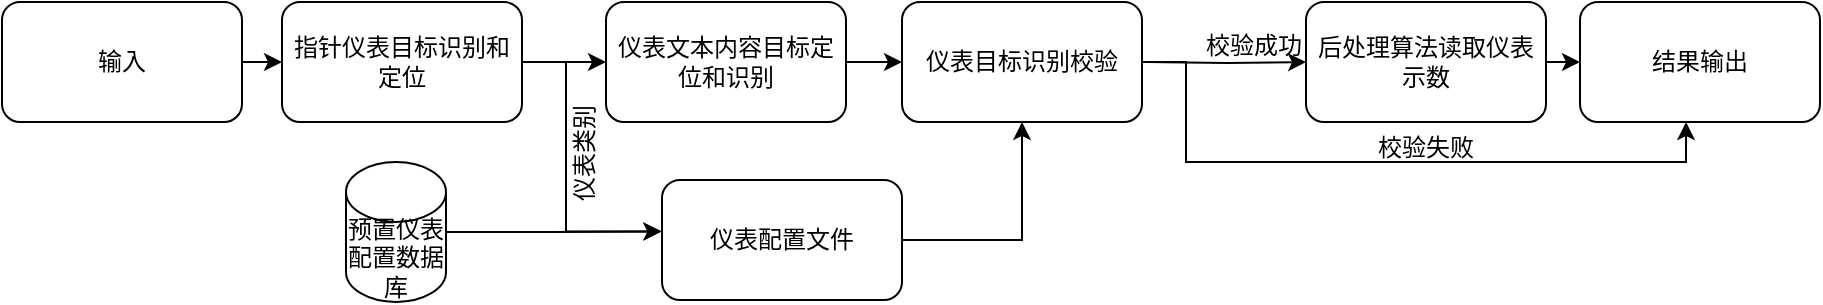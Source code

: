 <mxfile version="16.2.1" type="github">
  <diagram id="610SgD7YnVHCjaB17FsK" name="Page-1">
    <mxGraphModel dx="1221" dy="688" grid="1" gridSize="10" guides="1" tooltips="1" connect="1" arrows="1" fold="1" page="1" pageScale="1" pageWidth="1920" pageHeight="1200" math="0" shadow="0">
      <root>
        <mxCell id="0" />
        <mxCell id="1" parent="0" />
        <mxCell id="z9Anpfnr3xJ7GCsFAiRR-4" style="edgeStyle=orthogonalEdgeStyle;rounded=0;orthogonalLoop=1;jettySize=auto;html=1;exitX=1;exitY=0.5;exitDx=0;exitDy=0;entryX=0;entryY=0.5;entryDx=0;entryDy=0;" parent="1" source="z9Anpfnr3xJ7GCsFAiRR-1" target="z9Anpfnr3xJ7GCsFAiRR-2" edge="1">
          <mxGeometry relative="1" as="geometry" />
        </mxCell>
        <mxCell id="z9Anpfnr3xJ7GCsFAiRR-1" value="输入" style="rounded=1;whiteSpace=wrap;html=1;" parent="1" vertex="1">
          <mxGeometry x="18" y="280" width="120" height="60" as="geometry" />
        </mxCell>
        <mxCell id="z9Anpfnr3xJ7GCsFAiRR-5" style="endArrow=classic;html=1;fontFamily=Helvetica;fontSize=11;fontColor=rgb(0, 0, 0);align=center;strokeColor=rgb(0, 0, 0);edgeStyle=orthogonalEdgeStyle;" parent="1" source="z9Anpfnr3xJ7GCsFAiRR-2" target="z9Anpfnr3xJ7GCsFAiRR-3" edge="1">
          <mxGeometry relative="1" as="geometry" />
        </mxCell>
        <mxCell id="o6xnRnq8szGOU6RvkuLm-4" style="edgeStyle=orthogonalEdgeStyle;rounded=0;orthogonalLoop=1;jettySize=auto;html=1;exitX=1;exitY=0.5;exitDx=0;exitDy=0;entryX=0.006;entryY=0.43;entryDx=0;entryDy=0;entryPerimeter=0;" edge="1" parent="1">
          <mxGeometry relative="1" as="geometry">
            <mxPoint x="277" y="310" as="sourcePoint" />
            <mxPoint x="347.72" y="394.8" as="targetPoint" />
            <Array as="points">
              <mxPoint x="300" y="310" />
              <mxPoint x="300" y="395" />
            </Array>
          </mxGeometry>
        </mxCell>
        <mxCell id="z9Anpfnr3xJ7GCsFAiRR-2" value="指针仪表目标识别和定位" style="rounded=1;whiteSpace=wrap;html=1;" parent="1" vertex="1">
          <mxGeometry x="158" y="280" width="120" height="60" as="geometry" />
        </mxCell>
        <mxCell id="z9Anpfnr3xJ7GCsFAiRR-9" style="edgeStyle=orthogonalEdgeStyle;rounded=0;orthogonalLoop=1;jettySize=auto;html=1;exitX=1;exitY=0.5;exitDx=0;exitDy=0;" parent="1" source="z9Anpfnr3xJ7GCsFAiRR-3" target="z9Anpfnr3xJ7GCsFAiRR-8" edge="1">
          <mxGeometry relative="1" as="geometry" />
        </mxCell>
        <mxCell id="z9Anpfnr3xJ7GCsFAiRR-3" value="仪表文本内容目标定位和识别" style="rounded=1;whiteSpace=wrap;html=1;" parent="1" vertex="1">
          <mxGeometry x="320" y="280" width="120" height="60" as="geometry" />
        </mxCell>
        <mxCell id="z9Anpfnr3xJ7GCsFAiRR-10" style="edgeStyle=orthogonalEdgeStyle;rounded=0;orthogonalLoop=1;jettySize=auto;html=1;exitX=1;exitY=0.5;exitDx=0;exitDy=0;entryX=0.5;entryY=1;entryDx=0;entryDy=0;" parent="1" source="z9Anpfnr3xJ7GCsFAiRR-6" target="z9Anpfnr3xJ7GCsFAiRR-8" edge="1">
          <mxGeometry relative="1" as="geometry" />
        </mxCell>
        <mxCell id="z9Anpfnr3xJ7GCsFAiRR-6" value="仪表配置文件" style="rounded=1;whiteSpace=wrap;html=1;" parent="1" vertex="1">
          <mxGeometry x="348" y="369" width="120" height="60" as="geometry" />
        </mxCell>
        <mxCell id="z9Anpfnr3xJ7GCsFAiRR-12" style="edgeStyle=orthogonalEdgeStyle;rounded=0;orthogonalLoop=1;jettySize=auto;html=1;entryX=0;entryY=0.5;entryDx=0;entryDy=0;" parent="1" target="z9Anpfnr3xJ7GCsFAiRR-11" edge="1">
          <mxGeometry relative="1" as="geometry">
            <mxPoint x="590" y="310" as="sourcePoint" />
          </mxGeometry>
        </mxCell>
        <mxCell id="NOh_pj3s3xZ5NMvMHN4l-8" style="edgeStyle=orthogonalEdgeStyle;rounded=0;orthogonalLoop=1;jettySize=auto;html=1;exitX=1;exitY=0.5;exitDx=0;exitDy=0;" parent="1" edge="1">
          <mxGeometry relative="1" as="geometry">
            <Array as="points">
              <mxPoint x="610" y="310" />
              <mxPoint x="610" y="360" />
              <mxPoint x="860" y="360" />
            </Array>
            <mxPoint x="588" y="310" as="sourcePoint" />
            <mxPoint x="860.029" y="340" as="targetPoint" />
          </mxGeometry>
        </mxCell>
        <mxCell id="z9Anpfnr3xJ7GCsFAiRR-8" value="仪表目标识别校验" style="rounded=1;whiteSpace=wrap;html=1;" parent="1" vertex="1">
          <mxGeometry x="468" y="280" width="120" height="60" as="geometry" />
        </mxCell>
        <mxCell id="NOh_pj3s3xZ5NMvMHN4l-2" style="edgeStyle=orthogonalEdgeStyle;rounded=0;orthogonalLoop=1;jettySize=auto;html=1;exitX=1;exitY=0.5;exitDx=0;exitDy=0;entryX=0;entryY=0.5;entryDx=0;entryDy=0;" parent="1" source="z9Anpfnr3xJ7GCsFAiRR-11" target="NOh_pj3s3xZ5NMvMHN4l-1" edge="1">
          <mxGeometry relative="1" as="geometry" />
        </mxCell>
        <mxCell id="z9Anpfnr3xJ7GCsFAiRR-11" value="后处理算法读取仪表示数" style="rounded=1;whiteSpace=wrap;html=1;" parent="1" vertex="1">
          <mxGeometry x="670" y="280" width="120" height="60" as="geometry" />
        </mxCell>
        <mxCell id="z9Anpfnr3xJ7GCsFAiRR-13" value="校验成功" style="text;html=1;strokeColor=none;fillColor=none;align=center;verticalAlign=middle;whiteSpace=wrap;rounded=0;" parent="1" vertex="1">
          <mxGeometry x="614" y="297" width="60" height="10" as="geometry" />
        </mxCell>
        <mxCell id="NOh_pj3s3xZ5NMvMHN4l-1" value="结果输出" style="rounded=1;whiteSpace=wrap;html=1;" parent="1" vertex="1">
          <mxGeometry x="807" y="280" width="120" height="60" as="geometry" />
        </mxCell>
        <mxCell id="o6xnRnq8szGOU6RvkuLm-1" style="edgeStyle=orthogonalEdgeStyle;rounded=0;orthogonalLoop=1;jettySize=auto;html=1;exitX=1;exitY=0.5;exitDx=0;exitDy=0;exitPerimeter=0;entryX=-0.002;entryY=0.428;entryDx=0;entryDy=0;entryPerimeter=0;" edge="1" parent="1" source="NOh_pj3s3xZ5NMvMHN4l-4" target="z9Anpfnr3xJ7GCsFAiRR-6">
          <mxGeometry relative="1" as="geometry" />
        </mxCell>
        <mxCell id="NOh_pj3s3xZ5NMvMHN4l-4" value="预置仪表配置数据库" style="shape=cylinder3;whiteSpace=wrap;html=1;boundedLbl=1;backgroundOutline=1;size=15;" parent="1" vertex="1">
          <mxGeometry x="190" y="360" width="50" height="70" as="geometry" />
        </mxCell>
        <mxCell id="NOh_pj3s3xZ5NMvMHN4l-10" value="校验失败" style="text;html=1;strokeColor=none;fillColor=none;align=center;verticalAlign=middle;whiteSpace=wrap;rounded=0;" parent="1" vertex="1">
          <mxGeometry x="700" y="348" width="60" height="10" as="geometry" />
        </mxCell>
        <mxCell id="NOh_pj3s3xZ5NMvMHN4l-12" value="仪表类别" style="text;html=1;strokeColor=none;fillColor=none;align=center;verticalAlign=middle;whiteSpace=wrap;rounded=0;rotation=-90;" parent="1" vertex="1">
          <mxGeometry x="284" y="346" width="50" height="19" as="geometry" />
        </mxCell>
      </root>
    </mxGraphModel>
  </diagram>
</mxfile>
